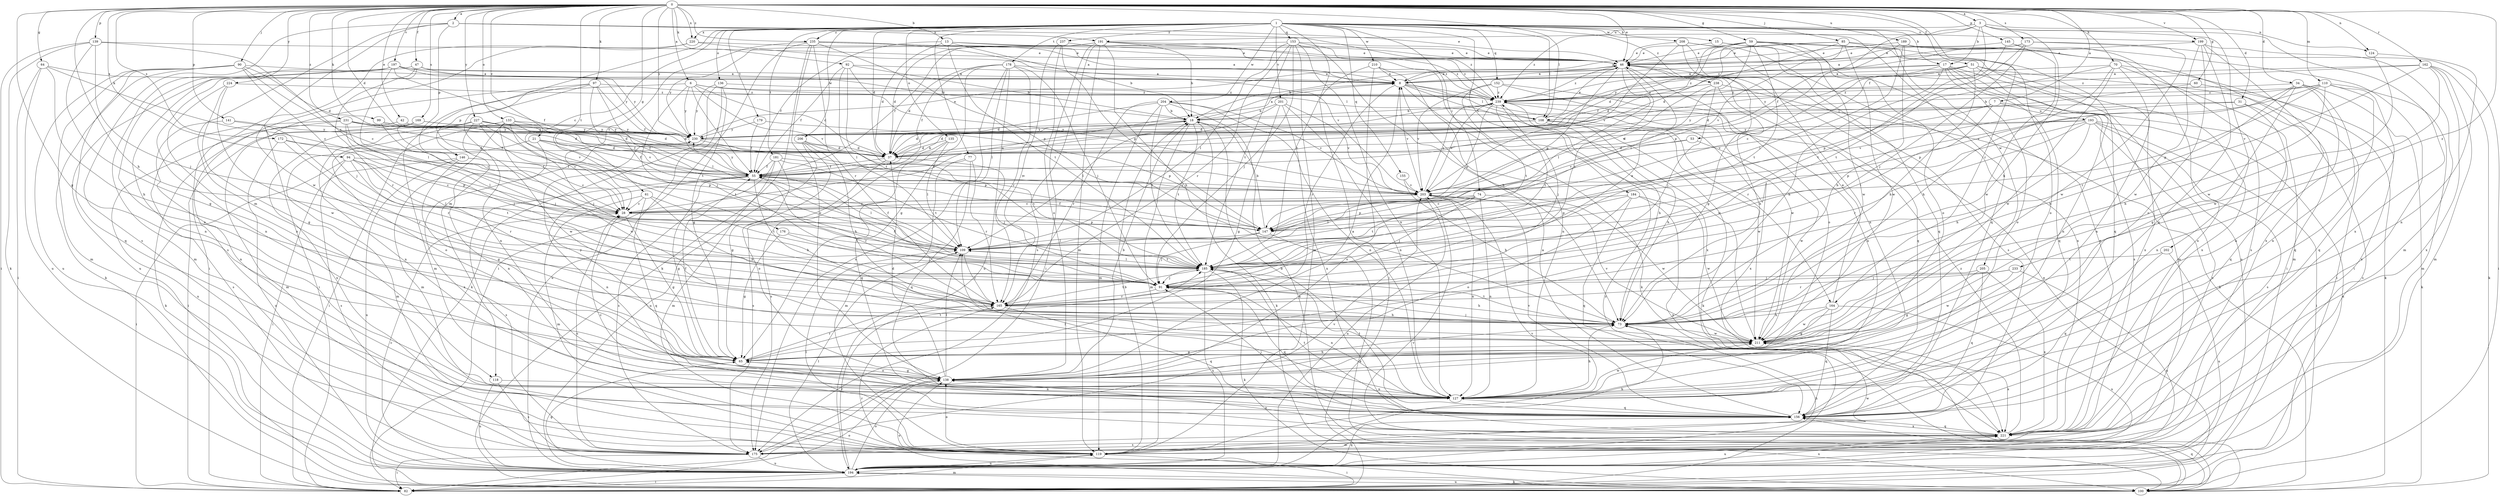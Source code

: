 strict digraph  {
0;
1;
2;
3;
6;
7;
8;
13;
15;
17;
18;
21;
28;
31;
34;
37;
42;
46;
47;
51;
53;
55;
59;
60;
61;
64;
65;
70;
73;
74;
77;
82;
85;
90;
91;
92;
94;
97;
99;
100;
108;
109;
110;
118;
119;
124;
127;
133;
135;
136;
138;
139;
141;
145;
146;
147;
152;
153;
155;
156;
162;
164;
165;
169;
172;
173;
175;
176;
178;
179;
181;
184;
185;
189;
191;
193;
194;
197;
199;
201;
202;
203;
204;
205;
206;
208;
210;
211;
220;
221;
224;
227;
230;
231;
233;
235;
237;
238;
239;
0 -> 2  [label=a];
0 -> 3  [label=a];
0 -> 6  [label=a];
0 -> 7  [label=a];
0 -> 13  [label=b];
0 -> 21  [label=c];
0 -> 31  [label=d];
0 -> 34  [label=d];
0 -> 37  [label=d];
0 -> 42  [label=e];
0 -> 46  [label=e];
0 -> 47  [label=f];
0 -> 51  [label=f];
0 -> 59  [label=g];
0 -> 60  [label=g];
0 -> 61  [label=g];
0 -> 64  [label=g];
0 -> 65  [label=g];
0 -> 70  [label=h];
0 -> 73  [label=h];
0 -> 85  [label=j];
0 -> 90  [label=j];
0 -> 92  [label=k];
0 -> 94  [label=k];
0 -> 97  [label=k];
0 -> 99  [label=k];
0 -> 108  [label=l];
0 -> 110  [label=m];
0 -> 124  [label=n];
0 -> 133  [label=o];
0 -> 139  [label=p];
0 -> 141  [label=p];
0 -> 145  [label=p];
0 -> 162  [label=r];
0 -> 164  [label=r];
0 -> 169  [label=s];
0 -> 172  [label=s];
0 -> 173  [label=s];
0 -> 176  [label=t];
0 -> 189  [label=u];
0 -> 197  [label=v];
0 -> 199  [label=v];
0 -> 220  [label=x];
0 -> 224  [label=y];
0 -> 227  [label=y];
0 -> 230  [label=y];
0 -> 231  [label=z];
0 -> 233  [label=z];
0 -> 235  [label=z];
1 -> 15  [label=b];
1 -> 17  [label=b];
1 -> 28  [label=c];
1 -> 37  [label=d];
1 -> 74  [label=i];
1 -> 77  [label=i];
1 -> 108  [label=l];
1 -> 118  [label=m];
1 -> 135  [label=o];
1 -> 136  [label=o];
1 -> 152  [label=q];
1 -> 153  [label=q];
1 -> 155  [label=q];
1 -> 156  [label=q];
1 -> 178  [label=t];
1 -> 179  [label=t];
1 -> 181  [label=t];
1 -> 184  [label=t];
1 -> 185  [label=t];
1 -> 199  [label=v];
1 -> 201  [label=v];
1 -> 204  [label=w];
1 -> 205  [label=w];
1 -> 206  [label=w];
1 -> 208  [label=w];
1 -> 210  [label=w];
1 -> 220  [label=x];
1 -> 235  [label=z];
1 -> 237  [label=z];
1 -> 238  [label=z];
2 -> 46  [label=e];
2 -> 118  [label=m];
2 -> 146  [label=p];
2 -> 175  [label=s];
2 -> 191  [label=u];
2 -> 211  [label=w];
2 -> 239  [label=z];
3 -> 17  [label=b];
3 -> 53  [label=f];
3 -> 55  [label=f];
3 -> 73  [label=h];
3 -> 124  [label=n];
3 -> 191  [label=u];
3 -> 202  [label=v];
3 -> 221  [label=x];
3 -> 239  [label=z];
6 -> 37  [label=d];
6 -> 55  [label=f];
6 -> 91  [label=j];
6 -> 108  [label=l];
6 -> 146  [label=p];
6 -> 203  [label=v];
6 -> 230  [label=y];
6 -> 239  [label=z];
7 -> 156  [label=q];
7 -> 185  [label=t];
7 -> 193  [label=u];
7 -> 203  [label=v];
7 -> 230  [label=y];
8 -> 46  [label=e];
8 -> 100  [label=k];
8 -> 108  [label=l];
8 -> 164  [label=r];
8 -> 165  [label=r];
8 -> 203  [label=v];
8 -> 211  [label=w];
8 -> 239  [label=z];
13 -> 18  [label=b];
13 -> 37  [label=d];
13 -> 46  [label=e];
13 -> 55  [label=f];
13 -> 185  [label=t];
13 -> 239  [label=z];
15 -> 46  [label=e];
15 -> 156  [label=q];
15 -> 221  [label=x];
17 -> 8  [label=a];
17 -> 37  [label=d];
17 -> 73  [label=h];
17 -> 119  [label=m];
17 -> 138  [label=o];
17 -> 156  [label=q];
17 -> 175  [label=s];
17 -> 221  [label=x];
17 -> 239  [label=z];
18 -> 8  [label=a];
18 -> 37  [label=d];
18 -> 100  [label=k];
18 -> 119  [label=m];
18 -> 185  [label=t];
18 -> 230  [label=y];
21 -> 37  [label=d];
21 -> 55  [label=f];
21 -> 119  [label=m];
21 -> 127  [label=n];
21 -> 147  [label=p];
28 -> 8  [label=a];
28 -> 65  [label=g];
28 -> 147  [label=p];
31 -> 108  [label=l];
31 -> 127  [label=n];
31 -> 175  [label=s];
31 -> 203  [label=v];
34 -> 65  [label=g];
34 -> 73  [label=h];
34 -> 100  [label=k];
34 -> 127  [label=n];
34 -> 147  [label=p];
34 -> 156  [label=q];
34 -> 239  [label=z];
37 -> 55  [label=f];
37 -> 91  [label=j];
37 -> 175  [label=s];
42 -> 37  [label=d];
42 -> 100  [label=k];
42 -> 230  [label=y];
46 -> 8  [label=a];
46 -> 18  [label=b];
46 -> 109  [label=l];
46 -> 138  [label=o];
46 -> 147  [label=p];
46 -> 156  [label=q];
46 -> 185  [label=t];
46 -> 239  [label=z];
47 -> 8  [label=a];
47 -> 127  [label=n];
47 -> 165  [label=r];
47 -> 194  [label=u];
47 -> 230  [label=y];
51 -> 8  [label=a];
51 -> 28  [label=c];
51 -> 73  [label=h];
51 -> 82  [label=i];
51 -> 127  [label=n];
51 -> 221  [label=x];
51 -> 230  [label=y];
53 -> 37  [label=d];
53 -> 203  [label=v];
53 -> 211  [label=w];
55 -> 18  [label=b];
55 -> 65  [label=g];
55 -> 73  [label=h];
55 -> 109  [label=l];
55 -> 127  [label=n];
55 -> 165  [label=r];
55 -> 175  [label=s];
55 -> 203  [label=v];
55 -> 230  [label=y];
59 -> 37  [label=d];
59 -> 46  [label=e];
59 -> 55  [label=f];
59 -> 109  [label=l];
59 -> 138  [label=o];
59 -> 156  [label=q];
59 -> 185  [label=t];
59 -> 194  [label=u];
59 -> 211  [label=w];
59 -> 230  [label=y];
60 -> 37  [label=d];
60 -> 221  [label=x];
60 -> 239  [label=z];
61 -> 28  [label=c];
61 -> 73  [label=h];
61 -> 119  [label=m];
61 -> 156  [label=q];
61 -> 185  [label=t];
64 -> 8  [label=a];
64 -> 28  [label=c];
64 -> 73  [label=h];
64 -> 82  [label=i];
64 -> 194  [label=u];
65 -> 55  [label=f];
65 -> 138  [label=o];
65 -> 165  [label=r];
65 -> 185  [label=t];
65 -> 230  [label=y];
70 -> 8  [label=a];
70 -> 73  [label=h];
70 -> 100  [label=k];
70 -> 119  [label=m];
70 -> 127  [label=n];
70 -> 147  [label=p];
70 -> 211  [label=w];
73 -> 185  [label=t];
73 -> 211  [label=w];
74 -> 28  [label=c];
74 -> 91  [label=j];
74 -> 109  [label=l];
74 -> 127  [label=n];
74 -> 147  [label=p];
74 -> 185  [label=t];
74 -> 211  [label=w];
77 -> 55  [label=f];
77 -> 119  [label=m];
77 -> 156  [label=q];
77 -> 165  [label=r];
82 -> 46  [label=e];
82 -> 119  [label=m];
82 -> 138  [label=o];
82 -> 239  [label=z];
85 -> 8  [label=a];
85 -> 37  [label=d];
85 -> 46  [label=e];
85 -> 82  [label=i];
85 -> 138  [label=o];
85 -> 203  [label=v];
85 -> 211  [label=w];
90 -> 8  [label=a];
90 -> 28  [label=c];
90 -> 37  [label=d];
90 -> 91  [label=j];
90 -> 100  [label=k];
90 -> 119  [label=m];
90 -> 156  [label=q];
90 -> 194  [label=u];
91 -> 46  [label=e];
91 -> 55  [label=f];
91 -> 73  [label=h];
91 -> 127  [label=n];
91 -> 156  [label=q];
91 -> 165  [label=r];
92 -> 8  [label=a];
92 -> 18  [label=b];
92 -> 55  [label=f];
92 -> 109  [label=l];
92 -> 185  [label=t];
92 -> 203  [label=v];
94 -> 28  [label=c];
94 -> 55  [label=f];
94 -> 82  [label=i];
94 -> 109  [label=l];
94 -> 165  [label=r];
94 -> 175  [label=s];
94 -> 185  [label=t];
97 -> 55  [label=f];
97 -> 82  [label=i];
97 -> 109  [label=l];
97 -> 119  [label=m];
97 -> 127  [label=n];
97 -> 185  [label=t];
97 -> 239  [label=z];
99 -> 28  [label=c];
99 -> 37  [label=d];
99 -> 230  [label=y];
100 -> 138  [label=o];
100 -> 156  [label=q];
100 -> 165  [label=r];
100 -> 194  [label=u];
100 -> 203  [label=v];
108 -> 37  [label=d];
108 -> 46  [label=e];
108 -> 73  [label=h];
108 -> 100  [label=k];
108 -> 211  [label=w];
108 -> 230  [label=y];
109 -> 55  [label=f];
109 -> 165  [label=r];
109 -> 185  [label=t];
110 -> 18  [label=b];
110 -> 73  [label=h];
110 -> 119  [label=m];
110 -> 127  [label=n];
110 -> 147  [label=p];
110 -> 156  [label=q];
110 -> 203  [label=v];
110 -> 239  [label=z];
118 -> 127  [label=n];
118 -> 175  [label=s];
118 -> 194  [label=u];
119 -> 18  [label=b];
119 -> 73  [label=h];
119 -> 82  [label=i];
119 -> 109  [label=l];
119 -> 138  [label=o];
119 -> 194  [label=u];
119 -> 211  [label=w];
124 -> 127  [label=n];
124 -> 211  [label=w];
127 -> 73  [label=h];
127 -> 109  [label=l];
127 -> 156  [label=q];
127 -> 185  [label=t];
127 -> 211  [label=w];
133 -> 55  [label=f];
133 -> 82  [label=i];
133 -> 91  [label=j];
133 -> 119  [label=m];
133 -> 203  [label=v];
133 -> 211  [label=w];
133 -> 230  [label=y];
135 -> 37  [label=d];
135 -> 109  [label=l];
135 -> 156  [label=q];
135 -> 175  [label=s];
136 -> 65  [label=g];
136 -> 100  [label=k];
136 -> 194  [label=u];
136 -> 230  [label=y];
136 -> 239  [label=z];
138 -> 8  [label=a];
138 -> 18  [label=b];
138 -> 37  [label=d];
138 -> 65  [label=g];
138 -> 73  [label=h];
138 -> 109  [label=l];
138 -> 127  [label=n];
139 -> 28  [label=c];
139 -> 46  [label=e];
139 -> 65  [label=g];
139 -> 82  [label=i];
139 -> 91  [label=j];
139 -> 100  [label=k];
141 -> 127  [label=n];
141 -> 165  [label=r];
141 -> 230  [label=y];
145 -> 46  [label=e];
145 -> 175  [label=s];
145 -> 185  [label=t];
145 -> 211  [label=w];
146 -> 28  [label=c];
146 -> 55  [label=f];
146 -> 65  [label=g];
146 -> 82  [label=i];
146 -> 194  [label=u];
147 -> 18  [label=b];
147 -> 55  [label=f];
147 -> 91  [label=j];
147 -> 100  [label=k];
147 -> 109  [label=l];
152 -> 127  [label=n];
152 -> 185  [label=t];
152 -> 203  [label=v];
152 -> 211  [label=w];
152 -> 239  [label=z];
153 -> 46  [label=e];
153 -> 73  [label=h];
153 -> 91  [label=j];
153 -> 109  [label=l];
153 -> 119  [label=m];
153 -> 127  [label=n];
153 -> 165  [label=r];
153 -> 185  [label=t];
153 -> 230  [label=y];
153 -> 239  [label=z];
155 -> 73  [label=h];
155 -> 203  [label=v];
156 -> 8  [label=a];
156 -> 18  [label=b];
156 -> 28  [label=c];
156 -> 91  [label=j];
156 -> 185  [label=t];
156 -> 203  [label=v];
156 -> 221  [label=x];
162 -> 8  [label=a];
162 -> 100  [label=k];
162 -> 119  [label=m];
162 -> 165  [label=r];
162 -> 211  [label=w];
162 -> 221  [label=x];
162 -> 239  [label=z];
164 -> 46  [label=e];
164 -> 65  [label=g];
164 -> 73  [label=h];
164 -> 156  [label=q];
164 -> 194  [label=u];
164 -> 211  [label=w];
165 -> 73  [label=h];
165 -> 156  [label=q];
165 -> 185  [label=t];
169 -> 37  [label=d];
169 -> 91  [label=j];
169 -> 119  [label=m];
169 -> 221  [label=x];
169 -> 230  [label=y];
172 -> 37  [label=d];
172 -> 147  [label=p];
172 -> 165  [label=r];
172 -> 194  [label=u];
173 -> 8  [label=a];
173 -> 46  [label=e];
173 -> 82  [label=i];
173 -> 91  [label=j];
173 -> 185  [label=t];
173 -> 211  [label=w];
173 -> 239  [label=z];
175 -> 28  [label=c];
175 -> 82  [label=i];
175 -> 194  [label=u];
175 -> 203  [label=v];
176 -> 65  [label=g];
176 -> 91  [label=j];
176 -> 109  [label=l];
178 -> 8  [label=a];
178 -> 37  [label=d];
178 -> 55  [label=f];
178 -> 65  [label=g];
178 -> 91  [label=j];
178 -> 109  [label=l];
178 -> 165  [label=r];
178 -> 175  [label=s];
178 -> 194  [label=u];
179 -> 55  [label=f];
179 -> 147  [label=p];
179 -> 230  [label=y];
181 -> 55  [label=f];
181 -> 119  [label=m];
181 -> 138  [label=o];
181 -> 175  [label=s];
181 -> 185  [label=t];
181 -> 203  [label=v];
184 -> 28  [label=c];
184 -> 138  [label=o];
184 -> 147  [label=p];
184 -> 156  [label=q];
184 -> 211  [label=w];
184 -> 221  [label=x];
185 -> 91  [label=j];
185 -> 100  [label=k];
185 -> 109  [label=l];
185 -> 194  [label=u];
189 -> 46  [label=e];
189 -> 73  [label=h];
189 -> 82  [label=i];
189 -> 109  [label=l];
189 -> 147  [label=p];
189 -> 221  [label=x];
191 -> 18  [label=b];
191 -> 37  [label=d];
191 -> 46  [label=e];
191 -> 55  [label=f];
191 -> 73  [label=h];
191 -> 82  [label=i];
191 -> 119  [label=m];
191 -> 175  [label=s];
191 -> 239  [label=z];
193 -> 37  [label=d];
193 -> 73  [label=h];
193 -> 82  [label=i];
193 -> 147  [label=p];
193 -> 165  [label=r];
193 -> 175  [label=s];
193 -> 194  [label=u];
193 -> 221  [label=x];
193 -> 230  [label=y];
194 -> 28  [label=c];
194 -> 65  [label=g];
194 -> 73  [label=h];
194 -> 82  [label=i];
194 -> 100  [label=k];
194 -> 109  [label=l];
194 -> 138  [label=o];
194 -> 156  [label=q];
194 -> 165  [label=r];
194 -> 203  [label=v];
194 -> 221  [label=x];
197 -> 8  [label=a];
197 -> 18  [label=b];
197 -> 55  [label=f];
197 -> 109  [label=l];
197 -> 119  [label=m];
197 -> 127  [label=n];
197 -> 138  [label=o];
197 -> 230  [label=y];
199 -> 46  [label=e];
199 -> 119  [label=m];
199 -> 127  [label=n];
199 -> 138  [label=o];
199 -> 211  [label=w];
199 -> 221  [label=x];
201 -> 18  [label=b];
201 -> 65  [label=g];
201 -> 109  [label=l];
201 -> 127  [label=n];
201 -> 203  [label=v];
201 -> 221  [label=x];
202 -> 156  [label=q];
202 -> 185  [label=t];
202 -> 194  [label=u];
203 -> 28  [label=c];
203 -> 127  [label=n];
203 -> 194  [label=u];
203 -> 239  [label=z];
204 -> 18  [label=b];
204 -> 37  [label=d];
204 -> 100  [label=k];
204 -> 119  [label=m];
204 -> 127  [label=n];
204 -> 165  [label=r];
204 -> 185  [label=t];
204 -> 203  [label=v];
205 -> 65  [label=g];
205 -> 91  [label=j];
205 -> 156  [label=q];
205 -> 221  [label=x];
206 -> 37  [label=d];
206 -> 65  [label=g];
206 -> 73  [label=h];
206 -> 185  [label=t];
206 -> 194  [label=u];
208 -> 46  [label=e];
208 -> 65  [label=g];
208 -> 127  [label=n];
208 -> 175  [label=s];
208 -> 203  [label=v];
208 -> 221  [label=x];
210 -> 8  [label=a];
210 -> 82  [label=i];
210 -> 127  [label=n];
210 -> 175  [label=s];
210 -> 221  [label=x];
211 -> 65  [label=g];
211 -> 91  [label=j];
211 -> 203  [label=v];
211 -> 221  [label=x];
220 -> 8  [label=a];
220 -> 46  [label=e];
220 -> 82  [label=i];
220 -> 175  [label=s];
221 -> 119  [label=m];
221 -> 138  [label=o];
221 -> 156  [label=q];
221 -> 175  [label=s];
221 -> 194  [label=u];
221 -> 239  [label=z];
224 -> 65  [label=g];
224 -> 138  [label=o];
224 -> 211  [label=w];
224 -> 239  [label=z];
227 -> 28  [label=c];
227 -> 55  [label=f];
227 -> 82  [label=i];
227 -> 127  [label=n];
227 -> 138  [label=o];
227 -> 185  [label=t];
227 -> 203  [label=v];
227 -> 211  [label=w];
227 -> 230  [label=y];
230 -> 37  [label=d];
230 -> 46  [label=e];
230 -> 147  [label=p];
230 -> 221  [label=x];
231 -> 37  [label=d];
231 -> 55  [label=f];
231 -> 91  [label=j];
231 -> 109  [label=l];
231 -> 175  [label=s];
231 -> 194  [label=u];
231 -> 230  [label=y];
233 -> 91  [label=j];
233 -> 165  [label=r];
233 -> 194  [label=u];
233 -> 211  [label=w];
235 -> 8  [label=a];
235 -> 28  [label=c];
235 -> 46  [label=e];
235 -> 82  [label=i];
235 -> 100  [label=k];
235 -> 138  [label=o];
235 -> 147  [label=p];
235 -> 165  [label=r];
235 -> 203  [label=v];
237 -> 46  [label=e];
237 -> 138  [label=o];
237 -> 147  [label=p];
237 -> 165  [label=r];
238 -> 73  [label=h];
238 -> 91  [label=j];
238 -> 100  [label=k];
238 -> 203  [label=v];
238 -> 239  [label=z];
239 -> 18  [label=b];
239 -> 37  [label=d];
239 -> 73  [label=h];
239 -> 91  [label=j];
239 -> 147  [label=p];
239 -> 185  [label=t];
239 -> 203  [label=v];
239 -> 221  [label=x];
}
